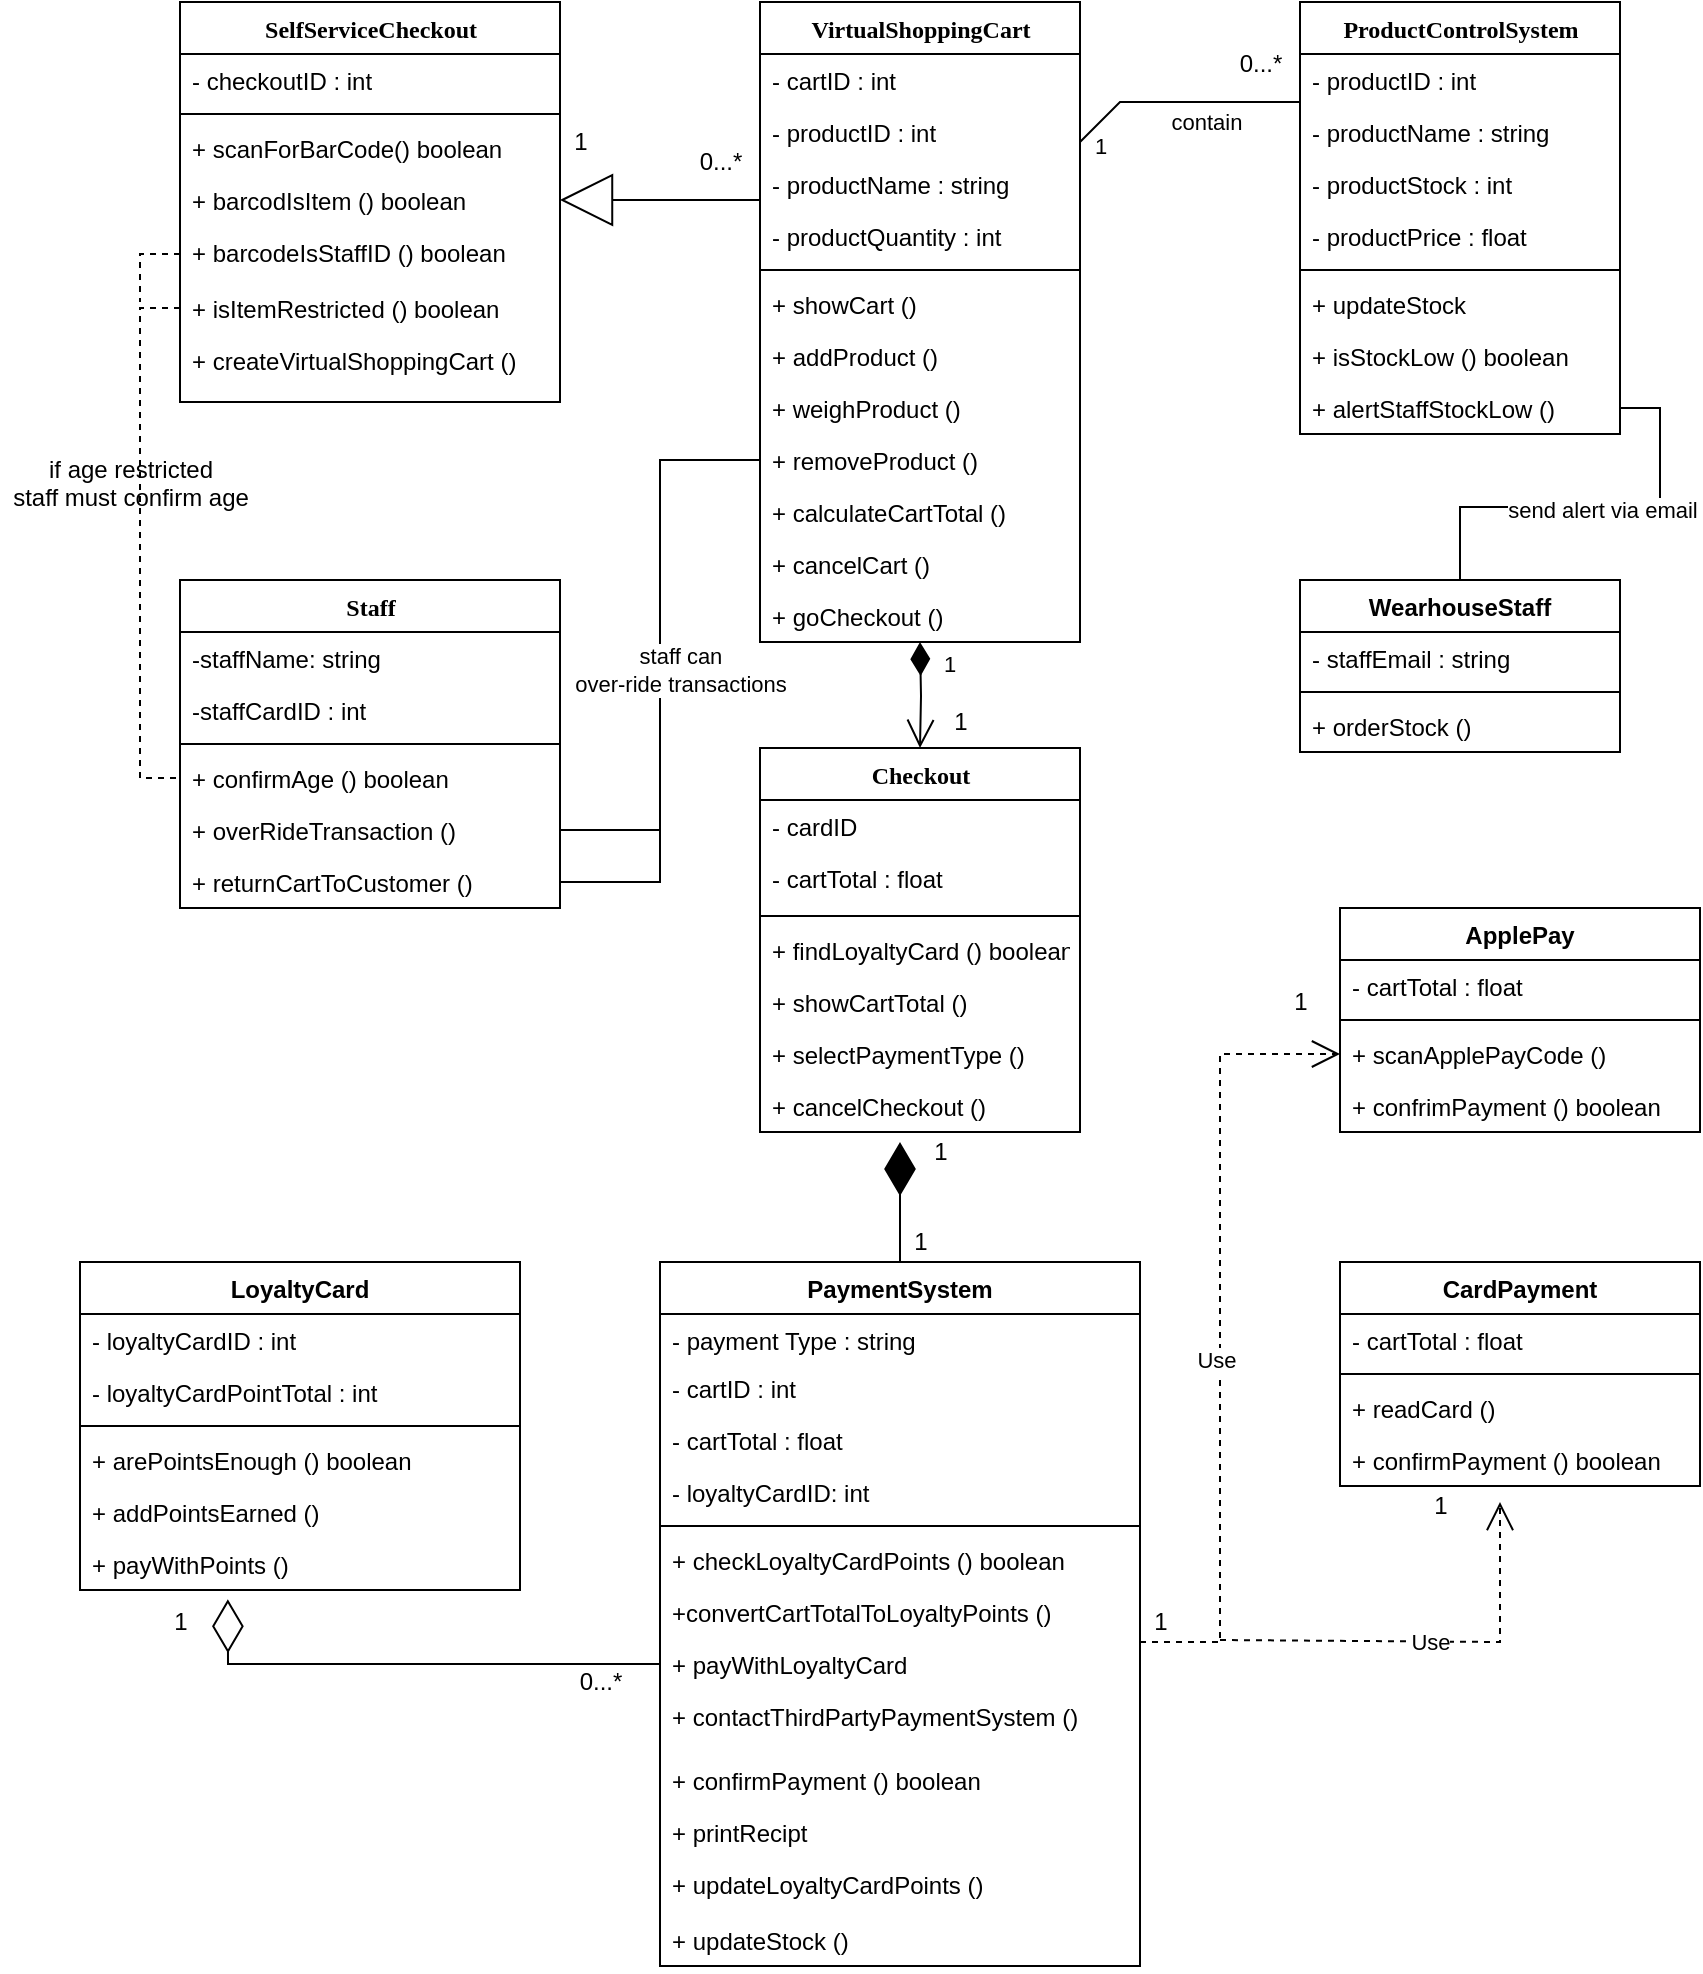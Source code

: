 <mxfile version="17.4.5" type="github">
  <diagram name="Page-1" id="9f46799a-70d6-7492-0946-bef42562c5a5">
    <mxGraphModel dx="1038" dy="571" grid="1" gridSize="10" guides="1" tooltips="1" connect="1" arrows="1" fold="1" page="1" pageScale="1" pageWidth="1100" pageHeight="850" background="none" math="0" shadow="0">
      <root>
        <mxCell id="0" />
        <mxCell id="1" parent="0" />
        <mxCell id="78961159f06e98e8-17" value="SelfServiceCheckout" style="swimlane;html=1;fontStyle=1;align=center;verticalAlign=top;childLayout=stackLayout;horizontal=1;startSize=26;horizontalStack=0;resizeParent=1;resizeLast=0;collapsible=1;marginBottom=0;swimlaneFillColor=#ffffff;rounded=0;shadow=0;comic=0;labelBackgroundColor=none;strokeWidth=1;fillColor=none;fontFamily=Verdana;fontSize=12" parent="1" vertex="1">
          <mxGeometry x="90" y="30" width="190" height="200" as="geometry" />
        </mxCell>
        <mxCell id="78961159f06e98e8-21" value="- checkoutID : int" style="text;html=1;strokeColor=none;fillColor=none;align=left;verticalAlign=top;spacingLeft=4;spacingRight=4;whiteSpace=wrap;overflow=hidden;rotatable=0;points=[[0,0.5],[1,0.5]];portConstraint=eastwest;" parent="78961159f06e98e8-17" vertex="1">
          <mxGeometry y="26" width="190" height="26" as="geometry" />
        </mxCell>
        <mxCell id="78961159f06e98e8-19" value="" style="line;html=1;strokeWidth=1;fillColor=none;align=left;verticalAlign=middle;spacingTop=-1;spacingLeft=3;spacingRight=3;rotatable=0;labelPosition=right;points=[];portConstraint=eastwest;" parent="78961159f06e98e8-17" vertex="1">
          <mxGeometry y="52" width="190" height="8" as="geometry" />
        </mxCell>
        <mxCell id="78961159f06e98e8-20" value="+ scanForBarCode() boolean" style="text;html=1;strokeColor=none;fillColor=none;align=left;verticalAlign=top;spacingLeft=4;spacingRight=4;whiteSpace=wrap;overflow=hidden;rotatable=0;points=[[0,0.5],[1,0.5]];portConstraint=eastwest;" parent="78961159f06e98e8-17" vertex="1">
          <mxGeometry y="60" width="190" height="26" as="geometry" />
        </mxCell>
        <mxCell id="7aNwk6RHBtM1r3JEq0F7-40" value="+ barcodIsItem () boolean&#xa;" style="text;strokeColor=none;fillColor=none;align=left;verticalAlign=top;spacingLeft=4;spacingRight=4;overflow=hidden;rotatable=0;points=[[0,0.5],[1,0.5]];portConstraint=eastwest;" vertex="1" parent="78961159f06e98e8-17">
          <mxGeometry y="86" width="190" height="26" as="geometry" />
        </mxCell>
        <mxCell id="7aNwk6RHBtM1r3JEq0F7-41" value="+ barcodeIsStaffID () boolean" style="text;strokeColor=none;fillColor=none;align=left;verticalAlign=top;spacingLeft=4;spacingRight=4;overflow=hidden;rotatable=0;points=[[0,0.5],[1,0.5]];portConstraint=eastwest;" vertex="1" parent="78961159f06e98e8-17">
          <mxGeometry y="112" width="190" height="28" as="geometry" />
        </mxCell>
        <mxCell id="7aNwk6RHBtM1r3JEq0F7-44" value="+ isItemRestricted () boolean " style="text;strokeColor=none;fillColor=none;align=left;verticalAlign=top;spacingLeft=4;spacingRight=4;overflow=hidden;rotatable=0;points=[[0,0.5],[1,0.5]];portConstraint=eastwest;" vertex="1" parent="78961159f06e98e8-17">
          <mxGeometry y="140" width="190" height="26" as="geometry" />
        </mxCell>
        <mxCell id="7aNwk6RHBtM1r3JEq0F7-45" value="+ createVirtualShoppingCart ()" style="text;strokeColor=none;fillColor=none;align=left;verticalAlign=top;spacingLeft=4;spacingRight=4;overflow=hidden;rotatable=0;points=[[0,0.5],[1,0.5]];portConstraint=eastwest;" vertex="1" parent="78961159f06e98e8-17">
          <mxGeometry y="166" width="190" height="26" as="geometry" />
        </mxCell>
        <mxCell id="78961159f06e98e8-43" value="VirtualShoppingCart" style="swimlane;html=1;fontStyle=1;align=center;verticalAlign=top;childLayout=stackLayout;horizontal=1;startSize=26;horizontalStack=0;resizeParent=1;resizeLast=0;collapsible=1;marginBottom=0;swimlaneFillColor=#ffffff;rounded=0;shadow=0;comic=0;labelBackgroundColor=none;strokeWidth=1;fillColor=none;fontFamily=Verdana;fontSize=12" parent="1" vertex="1">
          <mxGeometry x="380" y="30" width="160" height="320" as="geometry" />
        </mxCell>
        <mxCell id="78961159f06e98e8-45" value="- cartID : int" style="text;html=1;strokeColor=none;fillColor=none;align=left;verticalAlign=top;spacingLeft=4;spacingRight=4;whiteSpace=wrap;overflow=hidden;rotatable=0;points=[[0,0.5],[1,0.5]];portConstraint=eastwest;" parent="78961159f06e98e8-43" vertex="1">
          <mxGeometry y="26" width="160" height="26" as="geometry" />
        </mxCell>
        <mxCell id="78961159f06e98e8-49" value="- productID : int" style="text;html=1;strokeColor=none;fillColor=none;align=left;verticalAlign=top;spacingLeft=4;spacingRight=4;whiteSpace=wrap;overflow=hidden;rotatable=0;points=[[0,0.5],[1,0.5]];portConstraint=eastwest;" parent="78961159f06e98e8-43" vertex="1">
          <mxGeometry y="52" width="160" height="26" as="geometry" />
        </mxCell>
        <mxCell id="7aNwk6RHBtM1r3JEq0F7-166" value="- productName : string" style="text;strokeColor=none;fillColor=none;align=left;verticalAlign=top;spacingLeft=4;spacingRight=4;overflow=hidden;rotatable=0;points=[[0,0.5],[1,0.5]];portConstraint=eastwest;" vertex="1" parent="78961159f06e98e8-43">
          <mxGeometry y="78" width="160" height="26" as="geometry" />
        </mxCell>
        <mxCell id="78961159f06e98e8-50" value="- productQuantity : int" style="text;html=1;strokeColor=none;fillColor=none;align=left;verticalAlign=top;spacingLeft=4;spacingRight=4;whiteSpace=wrap;overflow=hidden;rotatable=0;points=[[0,0.5],[1,0.5]];portConstraint=eastwest;" parent="78961159f06e98e8-43" vertex="1">
          <mxGeometry y="104" width="160" height="26" as="geometry" />
        </mxCell>
        <mxCell id="78961159f06e98e8-51" value="" style="line;html=1;strokeWidth=1;fillColor=none;align=left;verticalAlign=middle;spacingTop=-1;spacingLeft=3;spacingRight=3;rotatable=0;labelPosition=right;points=[];portConstraint=eastwest;" parent="78961159f06e98e8-43" vertex="1">
          <mxGeometry y="130" width="160" height="8" as="geometry" />
        </mxCell>
        <mxCell id="7aNwk6RHBtM1r3JEq0F7-9" value="+ showCart ()" style="text;html=1;strokeColor=none;fillColor=none;align=left;verticalAlign=top;spacingLeft=4;spacingRight=4;whiteSpace=wrap;overflow=hidden;rotatable=0;points=[[0,0.5],[1,0.5]];portConstraint=eastwest;" vertex="1" parent="78961159f06e98e8-43">
          <mxGeometry y="138" width="160" height="26" as="geometry" />
        </mxCell>
        <mxCell id="78961159f06e98e8-52" value="+ addProduct ()" style="text;html=1;strokeColor=none;fillColor=none;align=left;verticalAlign=top;spacingLeft=4;spacingRight=4;whiteSpace=wrap;overflow=hidden;rotatable=0;points=[[0,0.5],[1,0.5]];portConstraint=eastwest;" parent="78961159f06e98e8-43" vertex="1">
          <mxGeometry y="164" width="160" height="26" as="geometry" />
        </mxCell>
        <mxCell id="7aNwk6RHBtM1r3JEq0F7-38" value="+ weighProduct ()" style="text;strokeColor=none;fillColor=none;align=left;verticalAlign=top;spacingLeft=4;spacingRight=4;overflow=hidden;rotatable=0;points=[[0,0.5],[1,0.5]];portConstraint=eastwest;" vertex="1" parent="78961159f06e98e8-43">
          <mxGeometry y="190" width="160" height="26" as="geometry" />
        </mxCell>
        <mxCell id="78961159f06e98e8-53" value="+ removeProduct ()&lt;br&gt;" style="text;html=1;strokeColor=none;fillColor=none;align=left;verticalAlign=top;spacingLeft=4;spacingRight=4;whiteSpace=wrap;overflow=hidden;rotatable=0;points=[[0,0.5],[1,0.5]];portConstraint=eastwest;" parent="78961159f06e98e8-43" vertex="1">
          <mxGeometry y="216" width="160" height="26" as="geometry" />
        </mxCell>
        <mxCell id="7aNwk6RHBtM1r3JEq0F7-46" value="+ calculateCartTotal ()" style="text;strokeColor=none;fillColor=none;align=left;verticalAlign=top;spacingLeft=4;spacingRight=4;overflow=hidden;rotatable=0;points=[[0,0.5],[1,0.5]];portConstraint=eastwest;" vertex="1" parent="78961159f06e98e8-43">
          <mxGeometry y="242" width="160" height="26" as="geometry" />
        </mxCell>
        <mxCell id="7aNwk6RHBtM1r3JEq0F7-69" value="+ cancelCart ()" style="text;strokeColor=none;fillColor=none;align=left;verticalAlign=top;spacingLeft=4;spacingRight=4;overflow=hidden;rotatable=0;points=[[0,0.5],[1,0.5]];portConstraint=eastwest;" vertex="1" parent="78961159f06e98e8-43">
          <mxGeometry y="268" width="160" height="26" as="geometry" />
        </mxCell>
        <mxCell id="7aNwk6RHBtM1r3JEq0F7-39" value="+ goCheckout ()" style="text;strokeColor=none;fillColor=none;align=left;verticalAlign=top;spacingLeft=4;spacingRight=4;overflow=hidden;rotatable=0;points=[[0,0.5],[1,0.5]];portConstraint=eastwest;" vertex="1" parent="78961159f06e98e8-43">
          <mxGeometry y="294" width="160" height="26" as="geometry" />
        </mxCell>
        <mxCell id="78961159f06e98e8-56" value="Staff" style="swimlane;html=1;fontStyle=1;align=center;verticalAlign=top;childLayout=stackLayout;horizontal=1;startSize=26;horizontalStack=0;resizeParent=1;resizeLast=0;collapsible=1;marginBottom=0;swimlaneFillColor=#ffffff;rounded=0;shadow=0;comic=0;labelBackgroundColor=none;strokeWidth=1;fillColor=none;fontFamily=Verdana;fontSize=12" parent="1" vertex="1">
          <mxGeometry x="90" y="319" width="190" height="164" as="geometry" />
        </mxCell>
        <mxCell id="78961159f06e98e8-57" value="-staffName: string" style="text;html=1;strokeColor=none;fillColor=none;align=left;verticalAlign=top;spacingLeft=4;spacingRight=4;whiteSpace=wrap;overflow=hidden;rotatable=0;points=[[0,0.5],[1,0.5]];portConstraint=eastwest;" parent="78961159f06e98e8-56" vertex="1">
          <mxGeometry y="26" width="190" height="26" as="geometry" />
        </mxCell>
        <mxCell id="78961159f06e98e8-60" value="-staffCardID : int" style="text;html=1;strokeColor=none;fillColor=none;align=left;verticalAlign=top;spacingLeft=4;spacingRight=4;whiteSpace=wrap;overflow=hidden;rotatable=0;points=[[0,0.5],[1,0.5]];portConstraint=eastwest;" parent="78961159f06e98e8-56" vertex="1">
          <mxGeometry y="52" width="190" height="26" as="geometry" />
        </mxCell>
        <mxCell id="78961159f06e98e8-64" value="" style="line;html=1;strokeWidth=1;fillColor=none;align=left;verticalAlign=middle;spacingTop=-1;spacingLeft=3;spacingRight=3;rotatable=0;labelPosition=right;points=[];portConstraint=eastwest;" parent="78961159f06e98e8-56" vertex="1">
          <mxGeometry y="78" width="190" height="8" as="geometry" />
        </mxCell>
        <mxCell id="78961159f06e98e8-65" value="+ confirmAge () boolean" style="text;html=1;strokeColor=none;fillColor=none;align=left;verticalAlign=top;spacingLeft=4;spacingRight=4;whiteSpace=wrap;overflow=hidden;rotatable=0;points=[[0,0.5],[1,0.5]];portConstraint=eastwest;" parent="78961159f06e98e8-56" vertex="1">
          <mxGeometry y="86" width="190" height="26" as="geometry" />
        </mxCell>
        <mxCell id="78961159f06e98e8-68" value="+ overRideTransaction ()" style="text;html=1;strokeColor=none;fillColor=none;align=left;verticalAlign=top;spacingLeft=4;spacingRight=4;whiteSpace=wrap;overflow=hidden;rotatable=0;points=[[0,0.5],[1,0.5]];portConstraint=eastwest;" parent="78961159f06e98e8-56" vertex="1">
          <mxGeometry y="112" width="190" height="26" as="geometry" />
        </mxCell>
        <mxCell id="7aNwk6RHBtM1r3JEq0F7-84" value="+ returnCartToCustomer ()" style="text;strokeColor=none;fillColor=none;align=left;verticalAlign=top;spacingLeft=4;spacingRight=4;overflow=hidden;rotatable=0;points=[[0,0.5],[1,0.5]];portConstraint=eastwest;" vertex="1" parent="78961159f06e98e8-56">
          <mxGeometry y="138" width="190" height="26" as="geometry" />
        </mxCell>
        <mxCell id="78961159f06e98e8-82" value="ProductControlSystem" style="swimlane;html=1;fontStyle=1;align=center;verticalAlign=top;childLayout=stackLayout;horizontal=1;startSize=26;horizontalStack=0;resizeParent=1;resizeLast=0;collapsible=1;marginBottom=0;swimlaneFillColor=#ffffff;rounded=0;shadow=0;comic=0;labelBackgroundColor=none;strokeWidth=1;fillColor=none;fontFamily=Verdana;fontSize=12" parent="1" vertex="1">
          <mxGeometry x="650" y="30" width="160" height="216" as="geometry" />
        </mxCell>
        <mxCell id="78961159f06e98e8-83" value="- productID : int" style="text;html=1;strokeColor=none;fillColor=none;align=left;verticalAlign=top;spacingLeft=4;spacingRight=4;whiteSpace=wrap;overflow=hidden;rotatable=0;points=[[0,0.5],[1,0.5]];portConstraint=eastwest;" parent="78961159f06e98e8-82" vertex="1">
          <mxGeometry y="26" width="160" height="26" as="geometry" />
        </mxCell>
        <mxCell id="78961159f06e98e8-84" value="- productName : string" style="text;html=1;strokeColor=none;fillColor=none;align=left;verticalAlign=top;spacingLeft=4;spacingRight=4;whiteSpace=wrap;overflow=hidden;rotatable=0;points=[[0,0.5],[1,0.5]];portConstraint=eastwest;" parent="78961159f06e98e8-82" vertex="1">
          <mxGeometry y="52" width="160" height="26" as="geometry" />
        </mxCell>
        <mxCell id="78961159f06e98e8-86" value="- productStock : int" style="text;html=1;strokeColor=none;fillColor=none;align=left;verticalAlign=top;spacingLeft=4;spacingRight=4;whiteSpace=wrap;overflow=hidden;rotatable=0;points=[[0,0.5],[1,0.5]];portConstraint=eastwest;" parent="78961159f06e98e8-82" vertex="1">
          <mxGeometry y="78" width="160" height="26" as="geometry" />
        </mxCell>
        <mxCell id="7aNwk6RHBtM1r3JEq0F7-155" value="- productPrice : float" style="text;strokeColor=none;fillColor=none;align=left;verticalAlign=top;spacingLeft=4;spacingRight=4;overflow=hidden;rotatable=0;points=[[0,0.5],[1,0.5]];portConstraint=eastwest;" vertex="1" parent="78961159f06e98e8-82">
          <mxGeometry y="104" width="160" height="26" as="geometry" />
        </mxCell>
        <mxCell id="78961159f06e98e8-90" value="" style="line;html=1;strokeWidth=1;fillColor=none;align=left;verticalAlign=middle;spacingTop=-1;spacingLeft=3;spacingRight=3;rotatable=0;labelPosition=right;points=[];portConstraint=eastwest;" parent="78961159f06e98e8-82" vertex="1">
          <mxGeometry y="130" width="160" height="8" as="geometry" />
        </mxCell>
        <mxCell id="78961159f06e98e8-91" value="+ updateStock" style="text;html=1;strokeColor=none;fillColor=none;align=left;verticalAlign=top;spacingLeft=4;spacingRight=4;whiteSpace=wrap;overflow=hidden;rotatable=0;points=[[0,0.5],[1,0.5]];portConstraint=eastwest;" parent="78961159f06e98e8-82" vertex="1">
          <mxGeometry y="138" width="160" height="26" as="geometry" />
        </mxCell>
        <mxCell id="78961159f06e98e8-94" value="+ isStockLow () boolean" style="text;html=1;strokeColor=none;fillColor=none;align=left;verticalAlign=top;spacingLeft=4;spacingRight=4;whiteSpace=wrap;overflow=hidden;rotatable=0;points=[[0,0.5],[1,0.5]];portConstraint=eastwest;" parent="78961159f06e98e8-82" vertex="1">
          <mxGeometry y="164" width="160" height="26" as="geometry" />
        </mxCell>
        <mxCell id="7aNwk6RHBtM1r3JEq0F7-154" value="+ alertStaffStockLow ()" style="text;strokeColor=none;fillColor=none;align=left;verticalAlign=top;spacingLeft=4;spacingRight=4;overflow=hidden;rotatable=0;points=[[0,0.5],[1,0.5]];portConstraint=eastwest;" vertex="1" parent="78961159f06e98e8-82">
          <mxGeometry y="190" width="160" height="26" as="geometry" />
        </mxCell>
        <mxCell id="7aNwk6RHBtM1r3JEq0F7-14" value="ApplePay" style="swimlane;fontStyle=1;align=center;verticalAlign=top;childLayout=stackLayout;horizontal=1;startSize=26;horizontalStack=0;resizeParent=1;resizeParentMax=0;resizeLast=0;collapsible=1;marginBottom=0;" vertex="1" parent="1">
          <mxGeometry x="670" y="483" width="180" height="112" as="geometry" />
        </mxCell>
        <mxCell id="7aNwk6RHBtM1r3JEq0F7-15" value="- cartTotal : float" style="text;strokeColor=none;fillColor=none;align=left;verticalAlign=top;spacingLeft=4;spacingRight=4;overflow=hidden;rotatable=0;points=[[0,0.5],[1,0.5]];portConstraint=eastwest;" vertex="1" parent="7aNwk6RHBtM1r3JEq0F7-14">
          <mxGeometry y="26" width="180" height="26" as="geometry" />
        </mxCell>
        <mxCell id="7aNwk6RHBtM1r3JEq0F7-16" value="" style="line;strokeWidth=1;fillColor=none;align=left;verticalAlign=middle;spacingTop=-1;spacingLeft=3;spacingRight=3;rotatable=0;labelPosition=right;points=[];portConstraint=eastwest;" vertex="1" parent="7aNwk6RHBtM1r3JEq0F7-14">
          <mxGeometry y="52" width="180" height="8" as="geometry" />
        </mxCell>
        <mxCell id="7aNwk6RHBtM1r3JEq0F7-17" value="+ scanApplePayCode ()" style="text;strokeColor=none;fillColor=none;align=left;verticalAlign=top;spacingLeft=4;spacingRight=4;overflow=hidden;rotatable=0;points=[[0,0.5],[1,0.5]];portConstraint=eastwest;" vertex="1" parent="7aNwk6RHBtM1r3JEq0F7-14">
          <mxGeometry y="60" width="180" height="26" as="geometry" />
        </mxCell>
        <mxCell id="7aNwk6RHBtM1r3JEq0F7-147" value="+ confrimPayment () boolean" style="text;strokeColor=none;fillColor=none;align=left;verticalAlign=top;spacingLeft=4;spacingRight=4;overflow=hidden;rotatable=0;points=[[0,0.5],[1,0.5]];portConstraint=eastwest;" vertex="1" parent="7aNwk6RHBtM1r3JEq0F7-14">
          <mxGeometry y="86" width="180" height="26" as="geometry" />
        </mxCell>
        <mxCell id="78961159f06e98e8-95" value="Checkout" style="swimlane;html=1;fontStyle=1;align=center;verticalAlign=top;childLayout=stackLayout;horizontal=1;startSize=26;horizontalStack=0;resizeParent=1;resizeLast=0;collapsible=1;marginBottom=0;swimlaneFillColor=#ffffff;rounded=0;shadow=0;comic=0;labelBackgroundColor=none;strokeWidth=1;fillColor=none;fontFamily=Verdana;fontSize=12" parent="1" vertex="1">
          <mxGeometry x="380" y="403" width="160" height="192" as="geometry" />
        </mxCell>
        <mxCell id="78961159f06e98e8-96" value="- cardID" style="text;html=1;strokeColor=none;fillColor=none;align=left;verticalAlign=top;spacingLeft=4;spacingRight=4;whiteSpace=wrap;overflow=hidden;rotatable=0;points=[[0,0.5],[1,0.5]];portConstraint=eastwest;" parent="78961159f06e98e8-95" vertex="1">
          <mxGeometry y="26" width="160" height="26" as="geometry" />
        </mxCell>
        <mxCell id="7aNwk6RHBtM1r3JEq0F7-51" value="- cartTotal : float" style="text;strokeColor=none;fillColor=none;align=left;verticalAlign=top;spacingLeft=4;spacingRight=4;overflow=hidden;rotatable=0;points=[[0,0.5],[1,0.5]];portConstraint=eastwest;" vertex="1" parent="78961159f06e98e8-95">
          <mxGeometry y="52" width="160" height="28" as="geometry" />
        </mxCell>
        <mxCell id="78961159f06e98e8-103" value="" style="line;html=1;strokeWidth=1;fillColor=none;align=left;verticalAlign=middle;spacingTop=-1;spacingLeft=3;spacingRight=3;rotatable=0;labelPosition=right;points=[];portConstraint=eastwest;" parent="78961159f06e98e8-95" vertex="1">
          <mxGeometry y="80" width="160" height="8" as="geometry" />
        </mxCell>
        <mxCell id="7aNwk6RHBtM1r3JEq0F7-47" value="+ findLoyaltyCard () boolean" style="text;strokeColor=none;fillColor=none;align=left;verticalAlign=top;spacingLeft=4;spacingRight=4;overflow=hidden;rotatable=0;points=[[0,0.5],[1,0.5]];portConstraint=eastwest;" vertex="1" parent="78961159f06e98e8-95">
          <mxGeometry y="88" width="160" height="26" as="geometry" />
        </mxCell>
        <mxCell id="7aNwk6RHBtM1r3JEq0F7-70" value="+ showCartTotal ()" style="text;strokeColor=none;fillColor=none;align=left;verticalAlign=top;spacingLeft=4;spacingRight=4;overflow=hidden;rotatable=0;points=[[0,0.5],[1,0.5]];portConstraint=eastwest;" vertex="1" parent="78961159f06e98e8-95">
          <mxGeometry y="114" width="160" height="26" as="geometry" />
        </mxCell>
        <mxCell id="7aNwk6RHBtM1r3JEq0F7-25" value="+ selectPaymentType ()" style="text;strokeColor=none;fillColor=none;align=left;verticalAlign=top;spacingLeft=4;spacingRight=4;overflow=hidden;rotatable=0;points=[[0,0.5],[1,0.5]];portConstraint=eastwest;" vertex="1" parent="78961159f06e98e8-95">
          <mxGeometry y="140" width="160" height="26" as="geometry" />
        </mxCell>
        <mxCell id="7aNwk6RHBtM1r3JEq0F7-66" value="+ cancelCheckout ()" style="text;strokeColor=none;fillColor=none;align=left;verticalAlign=top;spacingLeft=4;spacingRight=4;overflow=hidden;rotatable=0;points=[[0,0.5],[1,0.5]];portConstraint=eastwest;" vertex="1" parent="78961159f06e98e8-95">
          <mxGeometry y="166" width="160" height="26" as="geometry" />
        </mxCell>
        <mxCell id="7aNwk6RHBtM1r3JEq0F7-161" style="edgeStyle=orthogonalEdgeStyle;rounded=0;orthogonalLoop=1;jettySize=auto;html=1;exitX=0.5;exitY=0;exitDx=0;exitDy=0;labelBorderColor=none;startArrow=none;startFill=0;endArrow=none;endFill=0;targetPerimeterSpacing=0;" edge="1" parent="1" source="7aNwk6RHBtM1r3JEq0F7-33" target="7aNwk6RHBtM1r3JEq0F7-154">
          <mxGeometry relative="1" as="geometry" />
        </mxCell>
        <mxCell id="7aNwk6RHBtM1r3JEq0F7-165" value="send alert via email" style="edgeLabel;html=1;align=center;verticalAlign=middle;resizable=0;points=[];" vertex="1" connectable="0" parent="7aNwk6RHBtM1r3JEq0F7-161">
          <mxGeometry x="0.038" relative="1" as="geometry">
            <mxPoint y="1" as="offset" />
          </mxGeometry>
        </mxCell>
        <mxCell id="7aNwk6RHBtM1r3JEq0F7-33" value="WearhouseStaff" style="swimlane;fontStyle=1;align=center;verticalAlign=top;childLayout=stackLayout;horizontal=1;startSize=26;horizontalStack=0;resizeParent=1;resizeParentMax=0;resizeLast=0;collapsible=1;marginBottom=0;" vertex="1" parent="1">
          <mxGeometry x="650" y="319" width="160" height="86" as="geometry" />
        </mxCell>
        <mxCell id="7aNwk6RHBtM1r3JEq0F7-34" value="- staffEmail : string" style="text;strokeColor=none;fillColor=none;align=left;verticalAlign=top;spacingLeft=4;spacingRight=4;overflow=hidden;rotatable=0;points=[[0,0.5],[1,0.5]];portConstraint=eastwest;" vertex="1" parent="7aNwk6RHBtM1r3JEq0F7-33">
          <mxGeometry y="26" width="160" height="26" as="geometry" />
        </mxCell>
        <mxCell id="7aNwk6RHBtM1r3JEq0F7-35" value="" style="line;strokeWidth=1;fillColor=none;align=left;verticalAlign=middle;spacingTop=-1;spacingLeft=3;spacingRight=3;rotatable=0;labelPosition=right;points=[];portConstraint=eastwest;" vertex="1" parent="7aNwk6RHBtM1r3JEq0F7-33">
          <mxGeometry y="52" width="160" height="8" as="geometry" />
        </mxCell>
        <mxCell id="7aNwk6RHBtM1r3JEq0F7-36" value="+ orderStock ()" style="text;strokeColor=none;fillColor=none;align=left;verticalAlign=top;spacingLeft=4;spacingRight=4;overflow=hidden;rotatable=0;points=[[0,0.5],[1,0.5]];portConstraint=eastwest;" vertex="1" parent="7aNwk6RHBtM1r3JEq0F7-33">
          <mxGeometry y="60" width="160" height="26" as="geometry" />
        </mxCell>
        <mxCell id="7aNwk6RHBtM1r3JEq0F7-60" value="1" style="text;html=1;align=center;verticalAlign=middle;resizable=0;points=[];autosize=1;strokeColor=none;fillColor=none;" vertex="1" parent="1">
          <mxGeometry x="470" y="380" width="20" height="20" as="geometry" />
        </mxCell>
        <mxCell id="7aNwk6RHBtM1r3JEq0F7-62" value="1" style="endArrow=open;html=1;endSize=12;startArrow=diamondThin;startSize=14;startFill=1;edgeStyle=orthogonalEdgeStyle;align=left;verticalAlign=bottom;rounded=0;targetPerimeterSpacing=0;entryX=0.5;entryY=0;entryDx=0;entryDy=0;" edge="1" parent="1" target="78961159f06e98e8-95">
          <mxGeometry x="-0.248" y="10" relative="1" as="geometry">
            <mxPoint x="460" y="350" as="sourcePoint" />
            <mxPoint x="680" y="220" as="targetPoint" />
            <mxPoint as="offset" />
          </mxGeometry>
        </mxCell>
        <mxCell id="7aNwk6RHBtM1r3JEq0F7-63" value="" style="endArrow=block;endFill=0;endSize=24;html=1;rounded=0;entryX=1;entryY=0.5;entryDx=0;entryDy=0;sourcePerimeterSpacing=0;" edge="1" parent="1" target="7aNwk6RHBtM1r3JEq0F7-40">
          <mxGeometry width="160" relative="1" as="geometry">
            <mxPoint x="380" y="129" as="sourcePoint" />
            <mxPoint x="290" y="140" as="targetPoint" />
          </mxGeometry>
        </mxCell>
        <mxCell id="7aNwk6RHBtM1r3JEq0F7-64" value="0...*" style="text;html=1;align=center;verticalAlign=middle;resizable=0;points=[];autosize=1;strokeColor=none;fillColor=none;" vertex="1" parent="1">
          <mxGeometry x="340" y="100" width="40" height="20" as="geometry" />
        </mxCell>
        <mxCell id="7aNwk6RHBtM1r3JEq0F7-65" value="1" style="text;html=1;align=center;verticalAlign=middle;resizable=0;points=[];autosize=1;strokeColor=none;fillColor=none;" vertex="1" parent="1">
          <mxGeometry x="280" y="90" width="20" height="20" as="geometry" />
        </mxCell>
        <mxCell id="7aNwk6RHBtM1r3JEq0F7-76" value="LoyaltyCard" style="swimlane;fontStyle=1;align=center;verticalAlign=top;childLayout=stackLayout;horizontal=1;startSize=26;horizontalStack=0;resizeParent=1;resizeParentMax=0;resizeLast=0;collapsible=1;marginBottom=0;" vertex="1" parent="1">
          <mxGeometry x="40" y="660" width="220" height="164" as="geometry" />
        </mxCell>
        <mxCell id="7aNwk6RHBtM1r3JEq0F7-77" value="- loyaltyCardID : int" style="text;strokeColor=none;fillColor=none;align=left;verticalAlign=top;spacingLeft=4;spacingRight=4;overflow=hidden;rotatable=0;points=[[0,0.5],[1,0.5]];portConstraint=eastwest;" vertex="1" parent="7aNwk6RHBtM1r3JEq0F7-76">
          <mxGeometry y="26" width="220" height="26" as="geometry" />
        </mxCell>
        <mxCell id="7aNwk6RHBtM1r3JEq0F7-106" value="- loyaltyCardPointTotal : int" style="text;strokeColor=none;fillColor=none;align=left;verticalAlign=top;spacingLeft=4;spacingRight=4;overflow=hidden;rotatable=0;points=[[0,0.5],[1,0.5]];portConstraint=eastwest;" vertex="1" parent="7aNwk6RHBtM1r3JEq0F7-76">
          <mxGeometry y="52" width="220" height="26" as="geometry" />
        </mxCell>
        <mxCell id="7aNwk6RHBtM1r3JEq0F7-78" value="" style="line;strokeWidth=1;fillColor=none;align=left;verticalAlign=middle;spacingTop=-1;spacingLeft=3;spacingRight=3;rotatable=0;labelPosition=right;points=[];portConstraint=eastwest;" vertex="1" parent="7aNwk6RHBtM1r3JEq0F7-76">
          <mxGeometry y="78" width="220" height="8" as="geometry" />
        </mxCell>
        <mxCell id="7aNwk6RHBtM1r3JEq0F7-107" value="+ arePointsEnough () boolean" style="text;strokeColor=none;fillColor=none;align=left;verticalAlign=top;spacingLeft=4;spacingRight=4;overflow=hidden;rotatable=0;points=[[0,0.5],[1,0.5]];portConstraint=eastwest;" vertex="1" parent="7aNwk6RHBtM1r3JEq0F7-76">
          <mxGeometry y="86" width="220" height="26" as="geometry" />
        </mxCell>
        <mxCell id="7aNwk6RHBtM1r3JEq0F7-79" value="+ addPointsEarned ()" style="text;strokeColor=none;fillColor=none;align=left;verticalAlign=top;spacingLeft=4;spacingRight=4;overflow=hidden;rotatable=0;points=[[0,0.5],[1,0.5]];portConstraint=eastwest;" vertex="1" parent="7aNwk6RHBtM1r3JEq0F7-76">
          <mxGeometry y="112" width="220" height="26" as="geometry" />
        </mxCell>
        <mxCell id="7aNwk6RHBtM1r3JEq0F7-112" value="+ payWithPoints ()" style="text;strokeColor=none;fillColor=none;align=left;verticalAlign=top;spacingLeft=4;spacingRight=4;overflow=hidden;rotatable=0;points=[[0,0.5],[1,0.5]];portConstraint=eastwest;" vertex="1" parent="7aNwk6RHBtM1r3JEq0F7-76">
          <mxGeometry y="138" width="220" height="26" as="geometry" />
        </mxCell>
        <mxCell id="7aNwk6RHBtM1r3JEq0F7-80" value="CardPayment" style="swimlane;fontStyle=1;align=center;verticalAlign=top;childLayout=stackLayout;horizontal=1;startSize=26;horizontalStack=0;resizeParent=1;resizeParentMax=0;resizeLast=0;collapsible=1;marginBottom=0;" vertex="1" parent="1">
          <mxGeometry x="670" y="660" width="180" height="112" as="geometry" />
        </mxCell>
        <mxCell id="7aNwk6RHBtM1r3JEq0F7-81" value="- cartTotal : float" style="text;strokeColor=none;fillColor=none;align=left;verticalAlign=top;spacingLeft=4;spacingRight=4;overflow=hidden;rotatable=0;points=[[0,0.5],[1,0.5]];portConstraint=eastwest;" vertex="1" parent="7aNwk6RHBtM1r3JEq0F7-80">
          <mxGeometry y="26" width="180" height="26" as="geometry" />
        </mxCell>
        <mxCell id="7aNwk6RHBtM1r3JEq0F7-82" value="" style="line;strokeWidth=1;fillColor=none;align=left;verticalAlign=middle;spacingTop=-1;spacingLeft=3;spacingRight=3;rotatable=0;labelPosition=right;points=[];portConstraint=eastwest;" vertex="1" parent="7aNwk6RHBtM1r3JEq0F7-80">
          <mxGeometry y="52" width="180" height="8" as="geometry" />
        </mxCell>
        <mxCell id="7aNwk6RHBtM1r3JEq0F7-83" value="+ readCard ()" style="text;strokeColor=none;fillColor=none;align=left;verticalAlign=top;spacingLeft=4;spacingRight=4;overflow=hidden;rotatable=0;points=[[0,0.5],[1,0.5]];portConstraint=eastwest;" vertex="1" parent="7aNwk6RHBtM1r3JEq0F7-80">
          <mxGeometry y="60" width="180" height="26" as="geometry" />
        </mxCell>
        <mxCell id="7aNwk6RHBtM1r3JEq0F7-148" value="+ confirmPayment () boolean" style="text;strokeColor=none;fillColor=none;align=left;verticalAlign=top;spacingLeft=4;spacingRight=4;overflow=hidden;rotatable=0;points=[[0,0.5],[1,0.5]];portConstraint=eastwest;" vertex="1" parent="7aNwk6RHBtM1r3JEq0F7-80">
          <mxGeometry y="86" width="180" height="26" as="geometry" />
        </mxCell>
        <mxCell id="7aNwk6RHBtM1r3JEq0F7-92" value="PaymentSystem" style="swimlane;fontStyle=1;align=center;verticalAlign=top;childLayout=stackLayout;horizontal=1;startSize=26;horizontalStack=0;resizeParent=1;resizeParentMax=0;resizeLast=0;collapsible=1;marginBottom=0;" vertex="1" parent="1">
          <mxGeometry x="330" y="660" width="240" height="352" as="geometry" />
        </mxCell>
        <mxCell id="7aNwk6RHBtM1r3JEq0F7-93" value="- payment Type : string" style="text;strokeColor=none;fillColor=none;align=left;verticalAlign=top;spacingLeft=4;spacingRight=4;overflow=hidden;rotatable=0;points=[[0,0.5],[1,0.5]];portConstraint=eastwest;" vertex="1" parent="7aNwk6RHBtM1r3JEq0F7-92">
          <mxGeometry y="26" width="240" height="24" as="geometry" />
        </mxCell>
        <mxCell id="7aNwk6RHBtM1r3JEq0F7-96" value="- cartID : int" style="text;strokeColor=none;fillColor=none;align=left;verticalAlign=top;spacingLeft=4;spacingRight=4;overflow=hidden;rotatable=0;points=[[0,0.5],[1,0.5]];portConstraint=eastwest;" vertex="1" parent="7aNwk6RHBtM1r3JEq0F7-92">
          <mxGeometry y="50" width="240" height="26" as="geometry" />
        </mxCell>
        <mxCell id="7aNwk6RHBtM1r3JEq0F7-98" value="- cartTotal : float" style="text;strokeColor=none;fillColor=none;align=left;verticalAlign=top;spacingLeft=4;spacingRight=4;overflow=hidden;rotatable=0;points=[[0,0.5],[1,0.5]];portConstraint=eastwest;" vertex="1" parent="7aNwk6RHBtM1r3JEq0F7-92">
          <mxGeometry y="76" width="240" height="26" as="geometry" />
        </mxCell>
        <mxCell id="7aNwk6RHBtM1r3JEq0F7-97" value="- loyaltyCardID: int" style="text;strokeColor=none;fillColor=none;align=left;verticalAlign=top;spacingLeft=4;spacingRight=4;overflow=hidden;rotatable=0;points=[[0,0.5],[1,0.5]];portConstraint=eastwest;" vertex="1" parent="7aNwk6RHBtM1r3JEq0F7-92">
          <mxGeometry y="102" width="240" height="26" as="geometry" />
        </mxCell>
        <mxCell id="7aNwk6RHBtM1r3JEq0F7-94" value="" style="line;strokeWidth=1;fillColor=none;align=left;verticalAlign=middle;spacingTop=-1;spacingLeft=3;spacingRight=3;rotatable=0;labelPosition=right;points=[];portConstraint=eastwest;" vertex="1" parent="7aNwk6RHBtM1r3JEq0F7-92">
          <mxGeometry y="128" width="240" height="8" as="geometry" />
        </mxCell>
        <mxCell id="7aNwk6RHBtM1r3JEq0F7-100" value="+ checkLoyaltyCardPoints () boolean" style="text;strokeColor=none;fillColor=none;align=left;verticalAlign=top;spacingLeft=4;spacingRight=4;overflow=hidden;rotatable=0;points=[[0,0.5],[1,0.5]];portConstraint=eastwest;" vertex="1" parent="7aNwk6RHBtM1r3JEq0F7-92">
          <mxGeometry y="136" width="240" height="26" as="geometry" />
        </mxCell>
        <mxCell id="7aNwk6RHBtM1r3JEq0F7-108" value="+convertCartTotalToLoyaltyPoints ()" style="text;strokeColor=none;fillColor=none;align=left;verticalAlign=top;spacingLeft=4;spacingRight=4;overflow=hidden;rotatable=0;points=[[0,0.5],[1,0.5]];portConstraint=eastwest;" vertex="1" parent="7aNwk6RHBtM1r3JEq0F7-92">
          <mxGeometry y="162" width="240" height="26" as="geometry" />
        </mxCell>
        <mxCell id="7aNwk6RHBtM1r3JEq0F7-111" value="+ payWithLoyaltyCard" style="text;strokeColor=none;fillColor=none;align=left;verticalAlign=top;spacingLeft=4;spacingRight=4;overflow=hidden;rotatable=0;points=[[0,0.5],[1,0.5]];portConstraint=eastwest;" vertex="1" parent="7aNwk6RHBtM1r3JEq0F7-92">
          <mxGeometry y="188" width="240" height="26" as="geometry" />
        </mxCell>
        <mxCell id="7aNwk6RHBtM1r3JEq0F7-95" value="+ contactThirdPartyPaymentSystem ()" style="text;strokeColor=none;fillColor=none;align=left;verticalAlign=top;spacingLeft=4;spacingRight=4;overflow=hidden;rotatable=0;points=[[0,0.5],[1,0.5]];portConstraint=eastwest;" vertex="1" parent="7aNwk6RHBtM1r3JEq0F7-92">
          <mxGeometry y="214" width="240" height="32" as="geometry" />
        </mxCell>
        <mxCell id="7aNwk6RHBtM1r3JEq0F7-110" value="+ confirmPayment () boolean" style="text;strokeColor=none;fillColor=none;align=left;verticalAlign=top;spacingLeft=4;spacingRight=4;overflow=hidden;rotatable=0;points=[[0,0.5],[1,0.5]];portConstraint=eastwest;" vertex="1" parent="7aNwk6RHBtM1r3JEq0F7-92">
          <mxGeometry y="246" width="240" height="26" as="geometry" />
        </mxCell>
        <mxCell id="7aNwk6RHBtM1r3JEq0F7-109" value="+ printRecipt" style="text;strokeColor=none;fillColor=none;align=left;verticalAlign=top;spacingLeft=4;spacingRight=4;overflow=hidden;rotatable=0;points=[[0,0.5],[1,0.5]];portConstraint=eastwest;" vertex="1" parent="7aNwk6RHBtM1r3JEq0F7-92">
          <mxGeometry y="272" width="240" height="26" as="geometry" />
        </mxCell>
        <mxCell id="7aNwk6RHBtM1r3JEq0F7-99" value="+ updateLoyaltyCardPoints ()" style="text;strokeColor=none;fillColor=none;align=left;verticalAlign=top;spacingLeft=4;spacingRight=4;overflow=hidden;rotatable=0;points=[[0,0.5],[1,0.5]];portConstraint=eastwest;" vertex="1" parent="7aNwk6RHBtM1r3JEq0F7-92">
          <mxGeometry y="298" width="240" height="28" as="geometry" />
        </mxCell>
        <mxCell id="7aNwk6RHBtM1r3JEq0F7-164" value="+ updateStock ()" style="text;strokeColor=none;fillColor=none;align=left;verticalAlign=top;spacingLeft=4;spacingRight=4;overflow=hidden;rotatable=0;points=[[0,0.5],[1,0.5]];portConstraint=eastwest;" vertex="1" parent="7aNwk6RHBtM1r3JEq0F7-92">
          <mxGeometry y="326" width="240" height="26" as="geometry" />
        </mxCell>
        <mxCell id="7aNwk6RHBtM1r3JEq0F7-102" value="Use" style="endArrow=open;endSize=12;dashed=1;html=1;rounded=0;targetPerimeterSpacing=0;entryX=0;entryY=0.5;entryDx=0;entryDy=0;" edge="1" parent="1" target="7aNwk6RHBtM1r3JEq0F7-17">
          <mxGeometry x="-0.078" y="2" width="160" relative="1" as="geometry">
            <mxPoint x="570" y="850" as="sourcePoint" />
            <mxPoint x="660" y="560" as="targetPoint" />
            <Array as="points">
              <mxPoint x="610" y="850" />
              <mxPoint x="610" y="556" />
            </Array>
            <mxPoint as="offset" />
          </mxGeometry>
        </mxCell>
        <mxCell id="7aNwk6RHBtM1r3JEq0F7-104" value="Use" style="endArrow=open;endSize=12;dashed=1;html=1;rounded=0;targetPerimeterSpacing=0;" edge="1" parent="1">
          <mxGeometry width="160" relative="1" as="geometry">
            <mxPoint x="610" y="849" as="sourcePoint" />
            <mxPoint x="750" y="780" as="targetPoint" />
            <Array as="points">
              <mxPoint x="750" y="850" />
            </Array>
          </mxGeometry>
        </mxCell>
        <mxCell id="7aNwk6RHBtM1r3JEq0F7-113" value="1" style="text;html=1;align=center;verticalAlign=middle;resizable=0;points=[];autosize=1;strokeColor=none;fillColor=none;" vertex="1" parent="1">
          <mxGeometry x="570" y="830" width="20" height="20" as="geometry" />
        </mxCell>
        <mxCell id="7aNwk6RHBtM1r3JEq0F7-114" value="1" style="text;html=1;align=center;verticalAlign=middle;resizable=0;points=[];autosize=1;strokeColor=none;fillColor=none;" vertex="1" parent="1">
          <mxGeometry x="710" y="772" width="20" height="20" as="geometry" />
        </mxCell>
        <mxCell id="7aNwk6RHBtM1r3JEq0F7-115" value="1" style="text;html=1;align=center;verticalAlign=middle;resizable=0;points=[];autosize=1;strokeColor=none;fillColor=none;" vertex="1" parent="1">
          <mxGeometry x="640" y="520" width="20" height="20" as="geometry" />
        </mxCell>
        <mxCell id="7aNwk6RHBtM1r3JEq0F7-116" value="" style="endArrow=none;html=1;rounded=0;targetPerimeterSpacing=0;" edge="1" parent="1">
          <mxGeometry width="50" height="50" relative="1" as="geometry">
            <mxPoint x="540" y="100" as="sourcePoint" />
            <mxPoint x="650" y="80" as="targetPoint" />
            <Array as="points">
              <mxPoint x="560" y="80" />
            </Array>
          </mxGeometry>
        </mxCell>
        <mxCell id="7aNwk6RHBtM1r3JEq0F7-117" value="contain" style="edgeLabel;html=1;align=center;verticalAlign=middle;resizable=0;points=[];" vertex="1" connectable="0" parent="7aNwk6RHBtM1r3JEq0F7-116">
          <mxGeometry x="-0.131" y="1" relative="1" as="geometry">
            <mxPoint x="20" y="11" as="offset" />
          </mxGeometry>
        </mxCell>
        <mxCell id="7aNwk6RHBtM1r3JEq0F7-123" value="1" style="edgeLabel;html=1;align=center;verticalAlign=middle;resizable=0;points=[];" vertex="1" connectable="0" parent="7aNwk6RHBtM1r3JEq0F7-116">
          <mxGeometry x="-0.895" y="-8" relative="1" as="geometry">
            <mxPoint as="offset" />
          </mxGeometry>
        </mxCell>
        <mxCell id="7aNwk6RHBtM1r3JEq0F7-136" style="edgeStyle=orthogonalEdgeStyle;rounded=0;orthogonalLoop=1;jettySize=auto;html=1;exitX=0;exitY=0.5;exitDx=0;exitDy=0;startArrow=none;startFill=0;endArrow=none;endFill=0;targetPerimeterSpacing=0;entryX=0;entryY=0.5;entryDx=0;entryDy=0;dashed=1;labelBorderColor=none;verticalAlign=bottom;" edge="1" parent="1" source="7aNwk6RHBtM1r3JEq0F7-44" target="78961159f06e98e8-65">
          <mxGeometry relative="1" as="geometry">
            <mxPoint x="50" y="420" as="targetPoint" />
            <Array as="points">
              <mxPoint x="70" y="183" />
              <mxPoint x="70" y="418" />
            </Array>
          </mxGeometry>
        </mxCell>
        <mxCell id="7aNwk6RHBtM1r3JEq0F7-120" value="0...*" style="text;html=1;align=center;verticalAlign=middle;resizable=0;points=[];autosize=1;strokeColor=none;fillColor=none;" vertex="1" parent="1">
          <mxGeometry x="610" y="51" width="40" height="20" as="geometry" />
        </mxCell>
        <mxCell id="7aNwk6RHBtM1r3JEq0F7-138" style="edgeStyle=orthogonalEdgeStyle;rounded=0;orthogonalLoop=1;jettySize=auto;html=1;exitX=0;exitY=0.5;exitDx=0;exitDy=0;dashed=1;startArrow=none;startFill=0;endArrow=none;endFill=0;targetPerimeterSpacing=0;" edge="1" parent="1" source="7aNwk6RHBtM1r3JEq0F7-41">
          <mxGeometry relative="1" as="geometry">
            <mxPoint x="70" y="180" as="targetPoint" />
          </mxGeometry>
        </mxCell>
        <mxCell id="7aNwk6RHBtM1r3JEq0F7-139" style="edgeStyle=orthogonalEdgeStyle;rounded=0;orthogonalLoop=1;jettySize=auto;html=1;exitX=1;exitY=0.5;exitDx=0;exitDy=0;startArrow=none;startFill=0;endArrow=none;endFill=0;targetPerimeterSpacing=0;entryX=0;entryY=0.5;entryDx=0;entryDy=0;" edge="1" parent="1" source="7aNwk6RHBtM1r3JEq0F7-84" target="78961159f06e98e8-53">
          <mxGeometry relative="1" as="geometry">
            <mxPoint x="330" y="230" as="targetPoint" />
          </mxGeometry>
        </mxCell>
        <mxCell id="7aNwk6RHBtM1r3JEq0F7-143" value="staff can &lt;br&gt;over-ride transactions" style="edgeLabel;html=1;align=center;verticalAlign=middle;resizable=0;points=[];" vertex="1" connectable="0" parent="7aNwk6RHBtM1r3JEq0F7-139">
          <mxGeometry x="-0.105" y="2" relative="1" as="geometry">
            <mxPoint x="12" y="-17" as="offset" />
          </mxGeometry>
        </mxCell>
        <mxCell id="7aNwk6RHBtM1r3JEq0F7-140" style="edgeStyle=orthogonalEdgeStyle;rounded=0;orthogonalLoop=1;jettySize=auto;html=1;exitX=1;exitY=0.5;exitDx=0;exitDy=0;startArrow=none;startFill=0;endArrow=none;endFill=0;targetPerimeterSpacing=0;" edge="1" parent="1" source="78961159f06e98e8-68">
          <mxGeometry relative="1" as="geometry">
            <mxPoint x="330" y="444" as="targetPoint" />
          </mxGeometry>
        </mxCell>
        <mxCell id="7aNwk6RHBtM1r3JEq0F7-141" value="if age restricted&lt;br&gt;staff must confirm age" style="text;html=1;align=center;verticalAlign=top;resizable=0;points=[];autosize=1;strokeColor=none;fillColor=none;" vertex="1" parent="1">
          <mxGeometry y="250" width="130" height="30" as="geometry" />
        </mxCell>
        <mxCell id="7aNwk6RHBtM1r3JEq0F7-151" value="" style="endArrow=diamondThin;endFill=0;endSize=24;html=1;rounded=0;labelBorderColor=none;targetPerimeterSpacing=0;exitX=0;exitY=0.5;exitDx=0;exitDy=0;entryX=0.336;entryY=1.177;entryDx=0;entryDy=0;entryPerimeter=0;" edge="1" parent="1" source="7aNwk6RHBtM1r3JEq0F7-111" target="7aNwk6RHBtM1r3JEq0F7-112">
          <mxGeometry width="160" relative="1" as="geometry">
            <mxPoint x="320" y="750" as="sourcePoint" />
            <mxPoint x="130" y="930" as="targetPoint" />
            <Array as="points">
              <mxPoint x="114" y="861" />
            </Array>
          </mxGeometry>
        </mxCell>
        <mxCell id="7aNwk6RHBtM1r3JEq0F7-152" value="0...*" style="text;html=1;align=center;verticalAlign=middle;resizable=0;points=[];autosize=1;strokeColor=none;fillColor=none;" vertex="1" parent="1">
          <mxGeometry x="280" y="860" width="40" height="20" as="geometry" />
        </mxCell>
        <mxCell id="7aNwk6RHBtM1r3JEq0F7-153" value="1" style="text;html=1;align=center;verticalAlign=middle;resizable=0;points=[];autosize=1;strokeColor=none;fillColor=none;" vertex="1" parent="1">
          <mxGeometry x="80" y="830" width="20" height="20" as="geometry" />
        </mxCell>
        <mxCell id="7aNwk6RHBtM1r3JEq0F7-156" value="" style="endArrow=diamondThin;endFill=1;endSize=24;html=1;rounded=0;labelBorderColor=none;targetPerimeterSpacing=0;exitX=0.5;exitY=0;exitDx=0;exitDy=0;" edge="1" parent="1" source="7aNwk6RHBtM1r3JEq0F7-92">
          <mxGeometry width="160" relative="1" as="geometry">
            <mxPoint x="320" y="540" as="sourcePoint" />
            <mxPoint x="450" y="600" as="targetPoint" />
          </mxGeometry>
        </mxCell>
        <mxCell id="7aNwk6RHBtM1r3JEq0F7-157" value="1" style="text;html=1;align=center;verticalAlign=middle;resizable=0;points=[];autosize=1;strokeColor=none;fillColor=none;" vertex="1" parent="1">
          <mxGeometry x="460" y="595" width="20" height="20" as="geometry" />
        </mxCell>
        <mxCell id="7aNwk6RHBtM1r3JEq0F7-159" value="1" style="text;html=1;align=center;verticalAlign=middle;resizable=0;points=[];autosize=1;strokeColor=none;fillColor=none;" vertex="1" parent="1">
          <mxGeometry x="450" y="640" width="20" height="20" as="geometry" />
        </mxCell>
      </root>
    </mxGraphModel>
  </diagram>
</mxfile>
